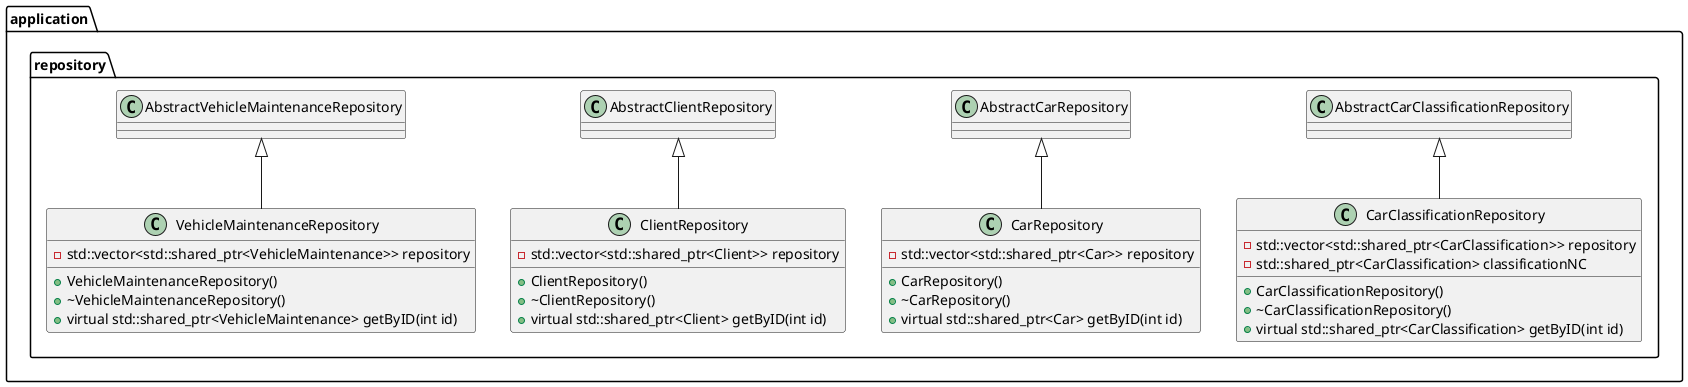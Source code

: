 @startuml
package "application.repository" {

class CarClassificationRepository {
    -std::vector<std::shared_ptr<CarClassification>> repository
    -std::shared_ptr<CarClassification> classificationNC

    +CarClassificationRepository()
    +~CarClassificationRepository()
    +virtual std::shared_ptr<CarClassification> getByID(int id)
}

AbstractCarClassificationRepository <|-- CarClassificationRepository

class CarRepository {
    -std::vector<std::shared_ptr<Car>> repository

    +CarRepository()
    +~CarRepository()
    +virtual std::shared_ptr<Car> getByID(int id)
}

AbstractCarRepository <|-- CarRepository

class ClientRepository {
    -std::vector<std::shared_ptr<Client>> repository
    +ClientRepository()
    +~ClientRepository()
    +virtual std::shared_ptr<Client> getByID(int id)
}

AbstractClientRepository <|-- ClientRepository

class VehicleMaintenanceRepository {
    -std::vector<std::shared_ptr<VehicleMaintenance>> repository
    +VehicleMaintenanceRepository()
    +~VehicleMaintenanceRepository()
    +virtual std::shared_ptr<VehicleMaintenance> getByID(int id)
}

AbstractVehicleMaintenanceRepository <|-- VehicleMaintenanceRepository


}
@enduml